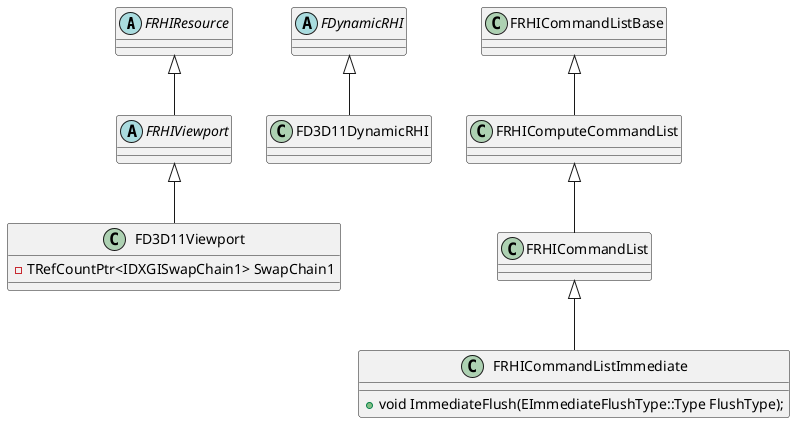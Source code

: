 @startuml RHI


abstract FRHIResource
abstract FRHIViewport
class  FD3D11Viewport{
	- TRefCountPtr<IDXGISwapChain1> SwapChain1
}

FRHIResource <|-- FRHIViewport
FRHIViewport <|-- FD3D11Viewport




abstract FDynamicRHI
class FD3D11DynamicRHI
FDynamicRHI <|-- FD3D11DynamicRHI




class FRHICommandListBase{
}
class FRHIComputeCommandList{
}
FRHICommandListBase <|-- FRHIComputeCommandList

class FRHICommandList{
}
FRHIComputeCommandList <|-- FRHICommandList

class FRHICommandListImmediate{
	+ void ImmediateFlush(EImmediateFlushType::Type FlushType);
}

FRHICommandList <|-- FRHICommandListImmediate

@enduml